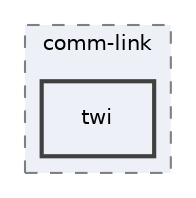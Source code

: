 digraph "software/src/comm-link/twi"
{
 // LATEX_PDF_SIZE
  edge [fontname="Helvetica",fontsize="10",labelfontname="Helvetica",labelfontsize="10"];
  node [fontname="Helvetica",fontsize="10",shape=record];
  compound=true
  subgraph clusterdir_99399cfc2f7f6262b4e0ebdb0ee9801b {
    graph [ bgcolor="#edf0f7", pencolor="grey50", style="filled,dashed,", label="comm-link", fontname="Helvetica", fontsize="10", URL="dir_99399cfc2f7f6262b4e0ebdb0ee9801b.html"]
  dir_32403e58d0e66f13ac6abd695f7029f8 [shape=box, label="twi", style="filled,bold,", fillcolor="#edf0f7", color="grey25", URL="dir_32403e58d0e66f13ac6abd695f7029f8.html"];
  }
}
